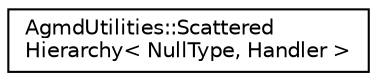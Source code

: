 digraph "Graphical Class Hierarchy"
{
  edge [fontname="Helvetica",fontsize="10",labelfontname="Helvetica",labelfontsize="10"];
  node [fontname="Helvetica",fontsize="10",shape=record];
  rankdir="LR";
  Node1 [label="AgmdUtilities::Scattered\lHierarchy\< NullType, Handler \>",height=0.2,width=0.4,color="black", fillcolor="white", style="filled",URL="$class_agmd_utilities_1_1_scattered_hierarchy_3_01_null_type_00_01_handler_01_4.html"];
}
